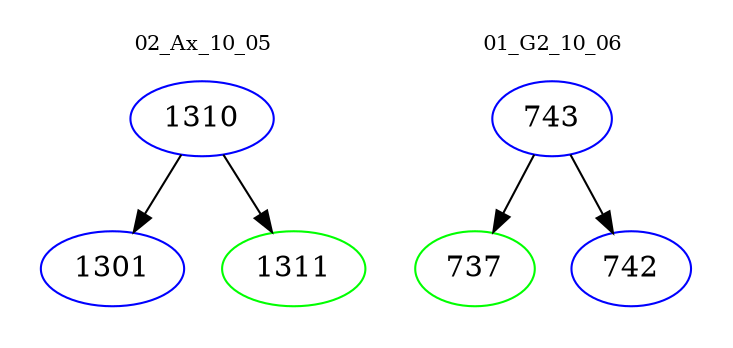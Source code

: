 digraph{
subgraph cluster_0 {
color = white
label = "02_Ax_10_05";
fontsize=10;
T0_1310 [label="1310", color="blue"]
T0_1310 -> T0_1301 [color="black"]
T0_1301 [label="1301", color="blue"]
T0_1310 -> T0_1311 [color="black"]
T0_1311 [label="1311", color="green"]
}
subgraph cluster_1 {
color = white
label = "01_G2_10_06";
fontsize=10;
T1_743 [label="743", color="blue"]
T1_743 -> T1_737 [color="black"]
T1_737 [label="737", color="green"]
T1_743 -> T1_742 [color="black"]
T1_742 [label="742", color="blue"]
}
}
